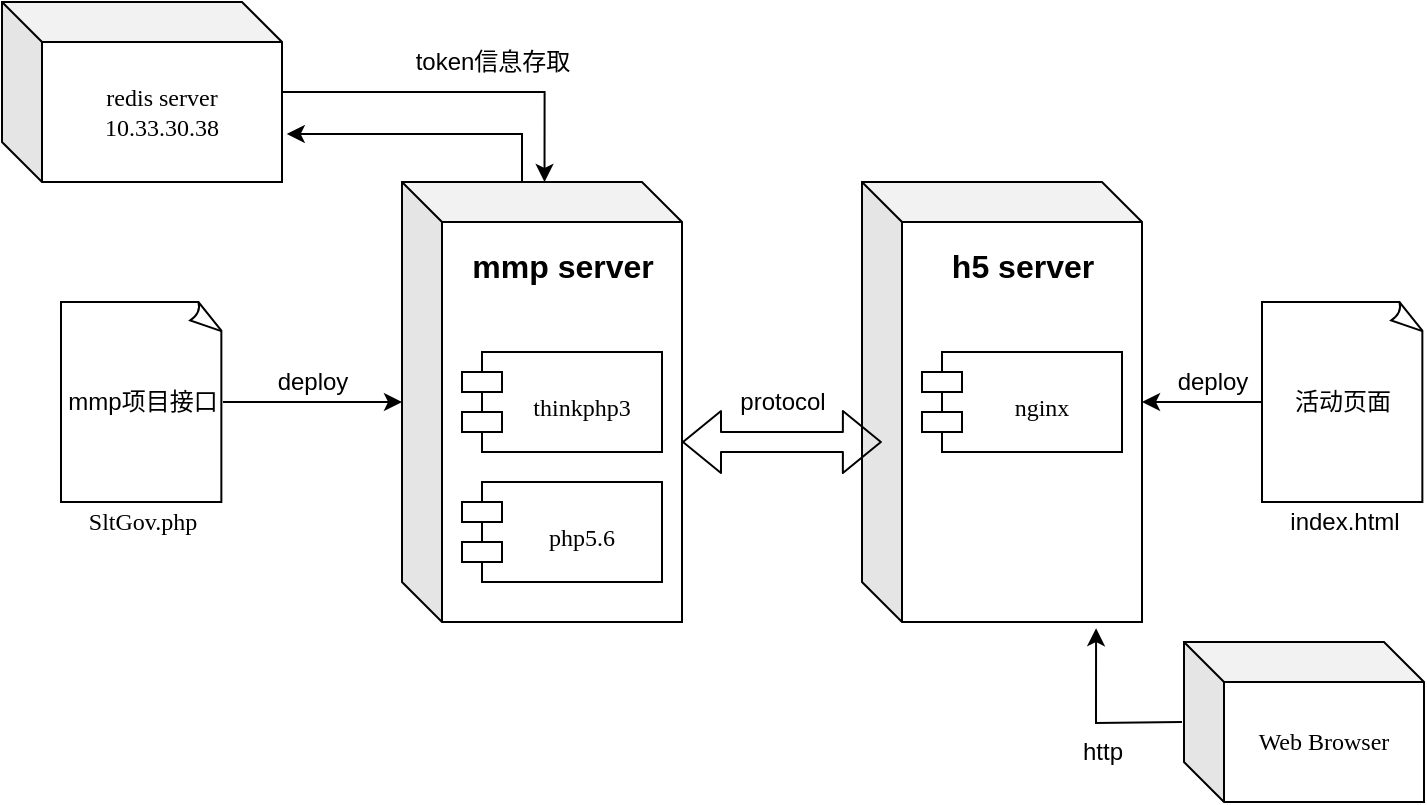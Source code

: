 <mxfile version="14.4.8" type="github">
  <diagram id="160gteVZ_OM-2pYkAI6f" name="第 1 页">
    <mxGraphModel dx="1550" dy="835" grid="1" gridSize="10" guides="1" tooltips="1" connect="1" arrows="1" fold="1" page="1" pageScale="1" pageWidth="827" pageHeight="1169" math="0" shadow="0">
      <root>
        <mxCell id="0" />
        <mxCell id="1" parent="0" />
        <mxCell id="gZ3kUo1DbE4nte8C1hX8-37" style="edgeStyle=orthogonalEdgeStyle;rounded=0;orthogonalLoop=1;jettySize=auto;html=1;exitX=0;exitY=0;exitDx=60;exitDy=0;exitPerimeter=0;entryX=1.017;entryY=0.733;entryDx=0;entryDy=0;entryPerimeter=0;" edge="1" parent="1" source="bNZ7L3KXOHOOpGqRcnxT-2" target="bNZ7L3KXOHOOpGqRcnxT-16">
          <mxGeometry relative="1" as="geometry" />
        </mxCell>
        <mxCell id="bNZ7L3KXOHOOpGqRcnxT-2" value="" style="shape=cube;whiteSpace=wrap;html=1;boundedLbl=1;backgroundOutline=1;darkOpacity=0.05;darkOpacity2=0.1;" parent="1" vertex="1">
          <mxGeometry x="290" y="300" width="140" height="220" as="geometry" />
        </mxCell>
        <mxCell id="gZ3kUo1DbE4nte8C1hX8-9" value="" style="edgeStyle=orthogonalEdgeStyle;rounded=0;orthogonalLoop=1;jettySize=auto;html=1;" edge="1" parent="1" source="bNZ7L3KXOHOOpGqRcnxT-14" target="bNZ7L3KXOHOOpGqRcnxT-2">
          <mxGeometry relative="1" as="geometry" />
        </mxCell>
        <mxCell id="bNZ7L3KXOHOOpGqRcnxT-14" value="mmp项目接口" style="whiteSpace=wrap;html=1;shape=mxgraph.basic.document" parent="1" vertex="1">
          <mxGeometry x="119.5" y="360" width="81" height="100" as="geometry" />
        </mxCell>
        <mxCell id="gZ3kUo1DbE4nte8C1hX8-36" style="edgeStyle=orthogonalEdgeStyle;rounded=0;orthogonalLoop=1;jettySize=auto;html=1;entryX=0.509;entryY=0;entryDx=0;entryDy=0;entryPerimeter=0;" edge="1" parent="1" source="bNZ7L3KXOHOOpGqRcnxT-16" target="bNZ7L3KXOHOOpGqRcnxT-2">
          <mxGeometry relative="1" as="geometry" />
        </mxCell>
        <mxCell id="bNZ7L3KXOHOOpGqRcnxT-16" value="redis server&lt;br&gt;10.33.30.38" style="shape=cube;whiteSpace=wrap;html=1;boundedLbl=1;backgroundOutline=1;darkOpacity=0.05;darkOpacity2=0.1;fontFamily=Lucida Console;" parent="1" vertex="1">
          <mxGeometry x="90" y="210" width="140" height="90" as="geometry" />
        </mxCell>
        <mxCell id="bNZ7L3KXOHOOpGqRcnxT-15" value="&lt;span style=&quot;font-family: &amp;#34;lucida console&amp;#34;&quot;&gt;SltGov.php&lt;/span&gt;&lt;b&gt;&lt;br&gt;&lt;/b&gt;" style="text;html=1;align=center;verticalAlign=middle;resizable=0;points=[];autosize=1;" parent="1" vertex="1">
          <mxGeometry x="115" y="460" width="90" height="20" as="geometry" />
        </mxCell>
        <mxCell id="bNZ7L3KXOHOOpGqRcnxT-25" value="&#xa;thinkphp3" style="shape=module;align=left;spacingLeft=20;align=center;verticalAlign=top;fontFamily=Lucida Console;" parent="1" vertex="1">
          <mxGeometry x="320" y="385" width="100" height="50" as="geometry" />
        </mxCell>
        <mxCell id="bNZ7L3KXOHOOpGqRcnxT-26" value="&#xa;php5.6" style="shape=module;align=left;spacingLeft=20;align=center;verticalAlign=top;fontFamily=Lucida Console;" parent="1" vertex="1">
          <mxGeometry x="320" y="450" width="100" height="50" as="geometry" />
        </mxCell>
        <mxCell id="gZ3kUo1DbE4nte8C1hX8-10" value="&lt;font style=&quot;font-size: 16px&quot;&gt;mmp server&lt;/font&gt;" style="text;strokeColor=none;fillColor=none;html=1;fontSize=24;fontStyle=1;verticalAlign=middle;align=center;" vertex="1" parent="1">
          <mxGeometry x="320" y="320" width="100" height="40" as="geometry" />
        </mxCell>
        <mxCell id="gZ3kUo1DbE4nte8C1hX8-11" value="&lt;span style=&quot;color: rgba(0 , 0 , 0 , 0) ; font-family: monospace ; font-size: 0px&quot;&gt;%3CmxGraphModel%3E%3Croot%3E%3CmxCell%20id%3D%220%22%2F%3E%3CmxCell%20id%3D%221%22%20parent%3D%220%22%2F%3E%3CmxCell%20id%3D%222%22%20value%3D%22%26%2310%3Bthinkphp3%22%20style%3D%22shape%3Dmodule%3Balign%3Dleft%3BspacingLeft%3D20%3Balign%3Dcenter%3BverticalAlign%3Dtop%3BfontFamily%3DLucida%20Console%3B%22%20vertex%3D%221%22%20parent%3D%221%22%3E%3CmxGeometry%20x%3D%22320%22%20y%3D%22385%22%20width%3D%22100%22%20height%3D%2250%22%20as%3D%22geometry%22%2F%3E%3C%2FmxCell%3E%3C%2Froot%3E%3C%2FmxGraphModel%3E&lt;/span&gt;" style="shape=cube;whiteSpace=wrap;html=1;boundedLbl=1;backgroundOutline=1;darkOpacity=0.05;darkOpacity2=0.1;" vertex="1" parent="1">
          <mxGeometry x="520" y="300" width="140" height="220" as="geometry" />
        </mxCell>
        <mxCell id="gZ3kUo1DbE4nte8C1hX8-12" value="&lt;font style=&quot;font-size: 16px&quot;&gt;h5 server&lt;/font&gt;" style="text;strokeColor=none;fillColor=none;html=1;fontSize=24;fontStyle=1;verticalAlign=middle;align=center;" vertex="1" parent="1">
          <mxGeometry x="550" y="320" width="100" height="40" as="geometry" />
        </mxCell>
        <mxCell id="gZ3kUo1DbE4nte8C1hX8-13" value="&#xa;nginx" style="shape=module;align=left;spacingLeft=20;align=center;verticalAlign=top;fontFamily=Lucida Console;" vertex="1" parent="1">
          <mxGeometry x="550" y="385" width="100" height="50" as="geometry" />
        </mxCell>
        <mxCell id="gZ3kUo1DbE4nte8C1hX8-15" value="" style="shape=flexArrow;endArrow=classic;startArrow=classic;html=1;entryX=0.071;entryY=0.591;entryDx=0;entryDy=0;entryPerimeter=0;" edge="1" parent="1" target="gZ3kUo1DbE4nte8C1hX8-11">
          <mxGeometry width="50" height="50" relative="1" as="geometry">
            <mxPoint x="430" y="430" as="sourcePoint" />
            <mxPoint x="480" y="380" as="targetPoint" />
          </mxGeometry>
        </mxCell>
        <mxCell id="gZ3kUo1DbE4nte8C1hX8-16" value="protocol" style="text;html=1;align=center;verticalAlign=middle;resizable=0;points=[];autosize=1;" vertex="1" parent="1">
          <mxGeometry x="450" y="400" width="60" height="20" as="geometry" />
        </mxCell>
        <mxCell id="gZ3kUo1DbE4nte8C1hX8-18" value="deploy" style="text;html=1;align=center;verticalAlign=middle;resizable=0;points=[];autosize=1;" vertex="1" parent="1">
          <mxGeometry x="220" y="390" width="50" height="20" as="geometry" />
        </mxCell>
        <mxCell id="gZ3kUo1DbE4nte8C1hX8-20" value="" style="edgeStyle=orthogonalEdgeStyle;rounded=0;orthogonalLoop=1;jettySize=auto;html=1;" edge="1" parent="1" source="gZ3kUo1DbE4nte8C1hX8-19">
          <mxGeometry relative="1" as="geometry">
            <mxPoint x="660" y="410" as="targetPoint" />
          </mxGeometry>
        </mxCell>
        <mxCell id="gZ3kUo1DbE4nte8C1hX8-19" value="活动页面" style="whiteSpace=wrap;html=1;shape=mxgraph.basic.document" vertex="1" parent="1">
          <mxGeometry x="720" y="360" width="81" height="100" as="geometry" />
        </mxCell>
        <mxCell id="gZ3kUo1DbE4nte8C1hX8-21" value="deploy" style="text;html=1;align=center;verticalAlign=middle;resizable=0;points=[];autosize=1;" vertex="1" parent="1">
          <mxGeometry x="670" y="390" width="50" height="20" as="geometry" />
        </mxCell>
        <mxCell id="gZ3kUo1DbE4nte8C1hX8-28" value="" style="edgeStyle=orthogonalEdgeStyle;rounded=0;orthogonalLoop=1;jettySize=auto;html=1;entryX=0.836;entryY=1.014;entryDx=0;entryDy=0;entryPerimeter=0;" edge="1" parent="1" target="gZ3kUo1DbE4nte8C1hX8-11">
          <mxGeometry relative="1" as="geometry">
            <mxPoint x="680" y="570" as="sourcePoint" />
          </mxGeometry>
        </mxCell>
        <mxCell id="gZ3kUo1DbE4nte8C1hX8-24" value="http" style="text;html=1;align=center;verticalAlign=middle;resizable=0;points=[];autosize=1;" vertex="1" parent="1">
          <mxGeometry x="620" y="575" width="40" height="20" as="geometry" />
        </mxCell>
        <mxCell id="gZ3kUo1DbE4nte8C1hX8-34" value="Web Browser" style="shape=cube;whiteSpace=wrap;html=1;boundedLbl=1;backgroundOutline=1;darkOpacity=0.05;darkOpacity2=0.1;fontFamily=Lucida Console;" vertex="1" parent="1">
          <mxGeometry x="681" y="530" width="120" height="80" as="geometry" />
        </mxCell>
        <mxCell id="gZ3kUo1DbE4nte8C1hX8-35" value="&lt;span&gt;index.html&lt;/span&gt;" style="text;html=1;align=center;verticalAlign=middle;resizable=0;points=[];autosize=1;" vertex="1" parent="1">
          <mxGeometry x="725.5" y="460" width="70" height="20" as="geometry" />
        </mxCell>
        <mxCell id="gZ3kUo1DbE4nte8C1hX8-38" value="token信息存取" style="text;html=1;align=center;verticalAlign=middle;resizable=0;points=[];autosize=1;" vertex="1" parent="1">
          <mxGeometry x="290" y="230" width="90" height="20" as="geometry" />
        </mxCell>
      </root>
    </mxGraphModel>
  </diagram>
</mxfile>

